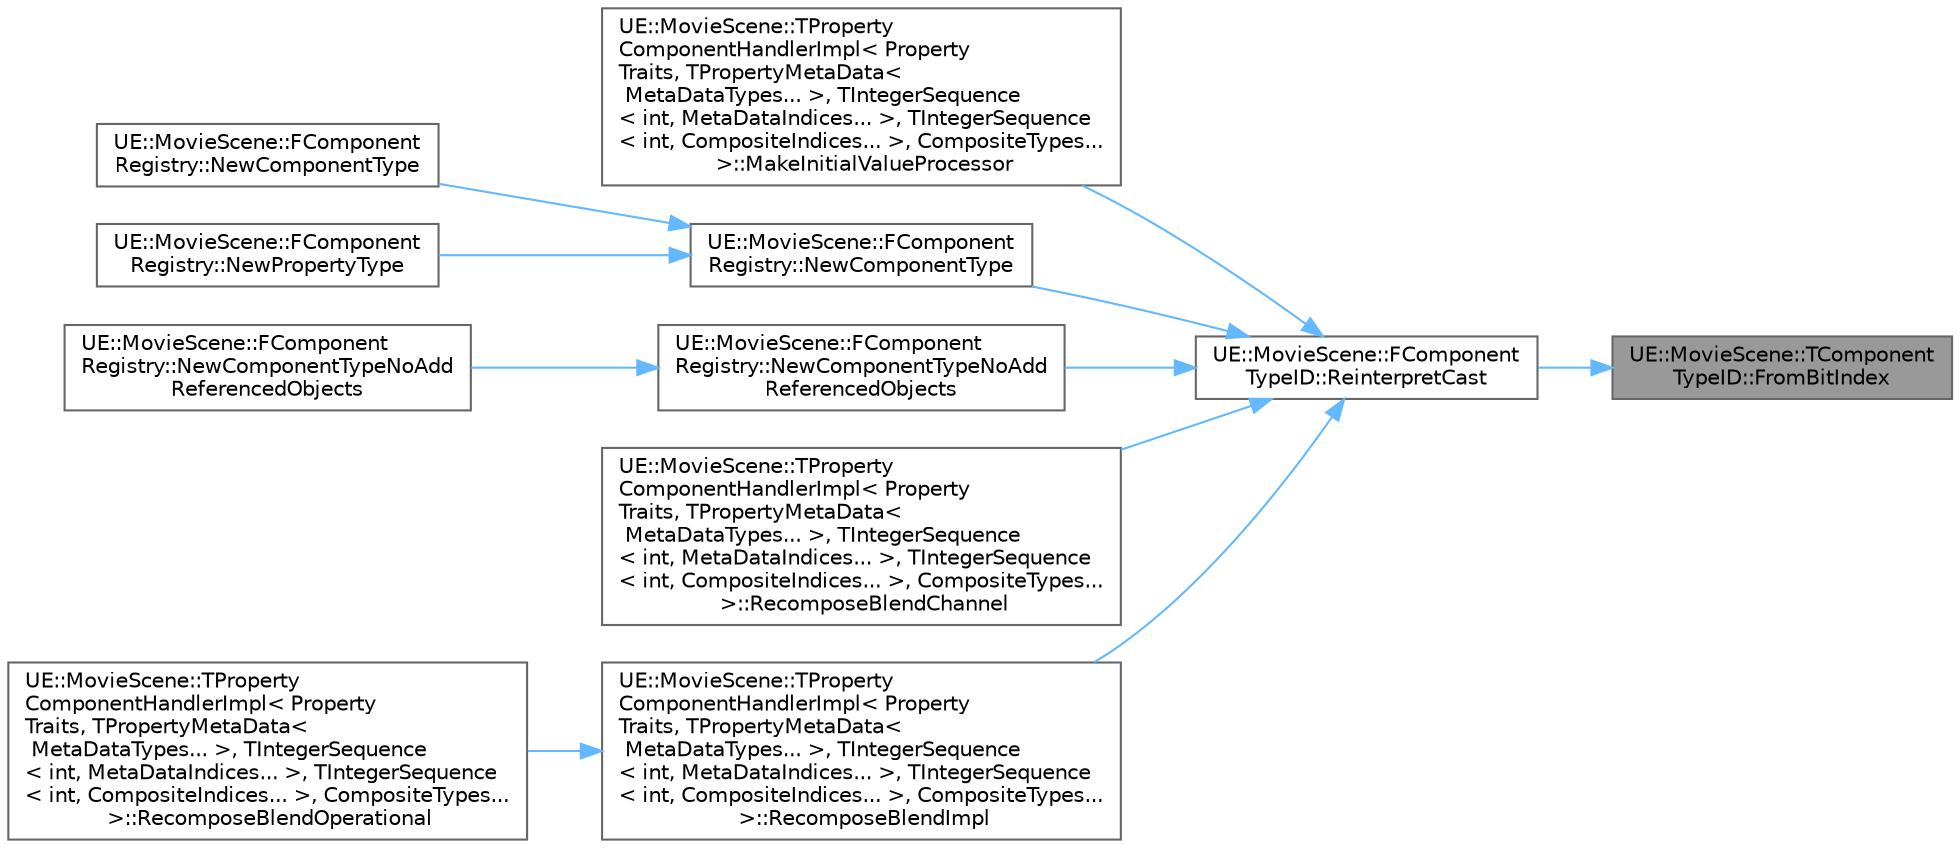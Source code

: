 digraph "UE::MovieScene::TComponentTypeID::FromBitIndex"
{
 // INTERACTIVE_SVG=YES
 // LATEX_PDF_SIZE
  bgcolor="transparent";
  edge [fontname=Helvetica,fontsize=10,labelfontname=Helvetica,labelfontsize=10];
  node [fontname=Helvetica,fontsize=10,shape=box,height=0.2,width=0.4];
  rankdir="RL";
  Node1 [id="Node000001",label="UE::MovieScene::TComponent\lTypeID::FromBitIndex",height=0.2,width=0.4,color="gray40", fillcolor="grey60", style="filled", fontcolor="black",tooltip=" "];
  Node1 -> Node2 [id="edge1_Node000001_Node000002",dir="back",color="steelblue1",style="solid",tooltip=" "];
  Node2 [id="Node000002",label="UE::MovieScene::FComponent\lTypeID::ReinterpretCast",height=0.2,width=0.4,color="grey40", fillcolor="white", style="filled",URL="$dd/d18/structUE_1_1MovieScene_1_1FComponentTypeID.html#a2a4dddd875d98b5de3c87aeefe797cb5",tooltip=" "];
  Node2 -> Node3 [id="edge2_Node000002_Node000003",dir="back",color="steelblue1",style="solid",tooltip=" "];
  Node3 [id="Node000003",label="UE::MovieScene::TProperty\lComponentHandlerImpl\< Property\lTraits, TPropertyMetaData\<\l MetaDataTypes... \>, TIntegerSequence\l\< int, MetaDataIndices... \>, TIntegerSequence\l\< int, CompositeIndices... \>, CompositeTypes...\l \>::MakeInitialValueProcessor",height=0.2,width=0.4,color="grey40", fillcolor="white", style="filled",URL="$d5/dba/structUE_1_1MovieScene_1_1TPropertyComponentHandlerImpl_3_01PropertyTraits_00_01TPropertyMetaDatc9b283974cc80fcefe0b97ea14f796ea.html#a906bfa122d03269bc9d0a7a85512f114",tooltip="Retrieve an initial value processor interface for this property type."];
  Node2 -> Node4 [id="edge3_Node000002_Node000004",dir="back",color="steelblue1",style="solid",tooltip=" "];
  Node4 [id="Node000004",label="UE::MovieScene::FComponent\lRegistry::NewComponentType",height=0.2,width=0.4,color="grey40", fillcolor="white", style="filled",URL="$d4/db7/structUE_1_1MovieScene_1_1FComponentRegistry.html#a97b7027fa874a4c86e4bcc7bc8629299",tooltip="Define a new transient tag type using the specified information."];
  Node4 -> Node5 [id="edge4_Node000004_Node000005",dir="back",color="steelblue1",style="solid",tooltip=" "];
  Node5 [id="Node000005",label="UE::MovieScene::FComponent\lRegistry::NewComponentType",height=0.2,width=0.4,color="grey40", fillcolor="white", style="filled",URL="$d4/db7/structUE_1_1MovieScene_1_1FComponentRegistry.html#ab1a797a68d3963c0a9391cc67e2eef03",tooltip=" "];
  Node4 -> Node6 [id="edge5_Node000004_Node000006",dir="back",color="steelblue1",style="solid",tooltip=" "];
  Node6 [id="Node000006",label="UE::MovieScene::FComponent\lRegistry::NewPropertyType",height=0.2,width=0.4,color="grey40", fillcolor="white", style="filled",URL="$d4/db7/structUE_1_1MovieScene_1_1FComponentRegistry.html#aa7b2e4d04ea8cc101c6e72e8edb3413f",tooltip=" "];
  Node2 -> Node7 [id="edge6_Node000002_Node000007",dir="back",color="steelblue1",style="solid",tooltip=" "];
  Node7 [id="Node000007",label="UE::MovieScene::FComponent\lRegistry::NewComponentTypeNoAdd\lReferencedObjects",height=0.2,width=0.4,color="grey40", fillcolor="white", style="filled",URL="$d4/db7/structUE_1_1MovieScene_1_1FComponentRegistry.html#ae13daf841058ba2bdc8a7749a49012f1",tooltip="Same as NewComponentType but specifically does not expose the component type to the reference graph."];
  Node7 -> Node8 [id="edge7_Node000007_Node000008",dir="back",color="steelblue1",style="solid",tooltip=" "];
  Node8 [id="Node000008",label="UE::MovieScene::FComponent\lRegistry::NewComponentTypeNoAdd\lReferencedObjects",height=0.2,width=0.4,color="grey40", fillcolor="white", style="filled",URL="$d4/db7/structUE_1_1MovieScene_1_1FComponentRegistry.html#aef3bc15596e918550e85d40eede92785",tooltip=" "];
  Node2 -> Node9 [id="edge8_Node000002_Node000009",dir="back",color="steelblue1",style="solid",tooltip=" "];
  Node9 [id="Node000009",label="UE::MovieScene::TProperty\lComponentHandlerImpl\< Property\lTraits, TPropertyMetaData\<\l MetaDataTypes... \>, TIntegerSequence\l\< int, MetaDataIndices... \>, TIntegerSequence\l\< int, CompositeIndices... \>, CompositeTypes...\l \>::RecomposeBlendChannel",height=0.2,width=0.4,color="grey40", fillcolor="white", style="filled",URL="$d5/dba/structUE_1_1MovieScene_1_1TPropertyComponentHandlerImpl_3_01PropertyTraits_00_01TPropertyMetaDatc9b283974cc80fcefe0b97ea14f796ea.html#a9871e910279ca92b41f23567e34ca953",tooltip="Run a recomposition using the specified params and values."];
  Node2 -> Node10 [id="edge9_Node000002_Node000010",dir="back",color="steelblue1",style="solid",tooltip=" "];
  Node10 [id="Node000010",label="UE::MovieScene::TProperty\lComponentHandlerImpl\< Property\lTraits, TPropertyMetaData\<\l MetaDataTypes... \>, TIntegerSequence\l\< int, MetaDataIndices... \>, TIntegerSequence\l\< int, CompositeIndices... \>, CompositeTypes...\l \>::RecomposeBlendImpl",height=0.2,width=0.4,color="grey40", fillcolor="white", style="filled",URL="$d5/dba/structUE_1_1MovieScene_1_1TPropertyComponentHandlerImpl_3_01PropertyTraits_00_01TPropertyMetaDatc9b283974cc80fcefe0b97ea14f796ea.html#a7abe6137a15f3c7b7ca3473062972785",tooltip=" "];
  Node10 -> Node11 [id="edge10_Node000010_Node000011",dir="back",color="steelblue1",style="solid",tooltip=" "];
  Node11 [id="Node000011",label="UE::MovieScene::TProperty\lComponentHandlerImpl\< Property\lTraits, TPropertyMetaData\<\l MetaDataTypes... \>, TIntegerSequence\l\< int, MetaDataIndices... \>, TIntegerSequence\l\< int, CompositeIndices... \>, CompositeTypes...\l \>::RecomposeBlendOperational",height=0.2,width=0.4,color="grey40", fillcolor="white", style="filled",URL="$d5/dba/structUE_1_1MovieScene_1_1TPropertyComponentHandlerImpl_3_01PropertyTraits_00_01TPropertyMetaDatc9b283974cc80fcefe0b97ea14f796ea.html#a5be12461655e5f6d0053444ade40ed70",tooltip="Run a recomposition using the specified params and values."];
}
